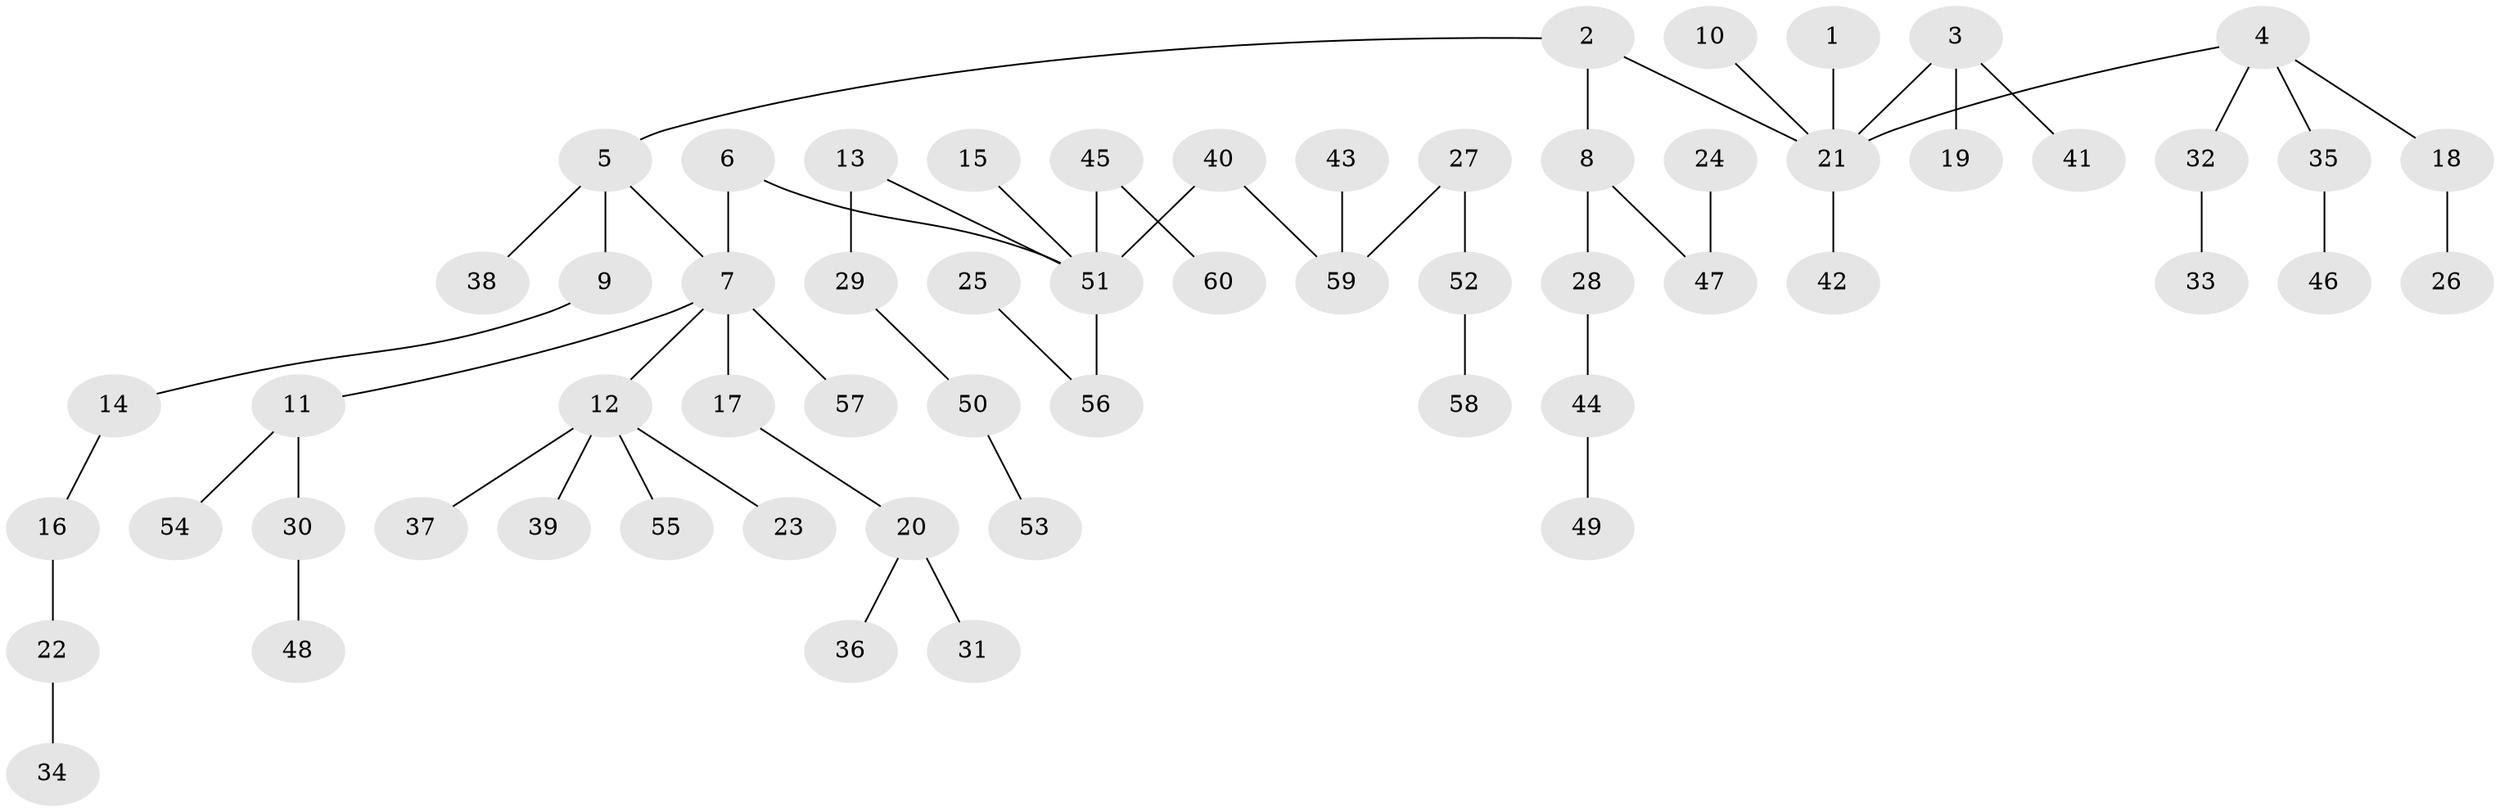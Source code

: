 // original degree distribution, {1: 0.4823529411764706, 7: 0.03529411764705882, 3: 0.15294117647058825, 4: 0.047058823529411764, 2: 0.27058823529411763, 5: 0.011764705882352941}
// Generated by graph-tools (version 1.1) at 2025/37/03/04/25 23:37:29]
// undirected, 60 vertices, 59 edges
graph export_dot {
  node [color=gray90,style=filled];
  1;
  2;
  3;
  4;
  5;
  6;
  7;
  8;
  9;
  10;
  11;
  12;
  13;
  14;
  15;
  16;
  17;
  18;
  19;
  20;
  21;
  22;
  23;
  24;
  25;
  26;
  27;
  28;
  29;
  30;
  31;
  32;
  33;
  34;
  35;
  36;
  37;
  38;
  39;
  40;
  41;
  42;
  43;
  44;
  45;
  46;
  47;
  48;
  49;
  50;
  51;
  52;
  53;
  54;
  55;
  56;
  57;
  58;
  59;
  60;
  1 -- 21 [weight=1.0];
  2 -- 5 [weight=1.0];
  2 -- 8 [weight=1.0];
  2 -- 21 [weight=1.0];
  3 -- 19 [weight=1.0];
  3 -- 21 [weight=1.0];
  3 -- 41 [weight=1.0];
  4 -- 18 [weight=1.0];
  4 -- 21 [weight=1.0];
  4 -- 32 [weight=1.0];
  4 -- 35 [weight=1.0];
  5 -- 7 [weight=1.0];
  5 -- 9 [weight=1.0];
  5 -- 38 [weight=1.0];
  6 -- 7 [weight=1.0];
  6 -- 51 [weight=1.0];
  7 -- 11 [weight=1.0];
  7 -- 12 [weight=1.0];
  7 -- 17 [weight=1.0];
  7 -- 57 [weight=1.0];
  8 -- 28 [weight=1.0];
  8 -- 47 [weight=1.0];
  9 -- 14 [weight=1.0];
  10 -- 21 [weight=1.0];
  11 -- 30 [weight=1.0];
  11 -- 54 [weight=1.0];
  12 -- 23 [weight=1.0];
  12 -- 37 [weight=1.0];
  12 -- 39 [weight=1.0];
  12 -- 55 [weight=1.0];
  13 -- 29 [weight=1.0];
  13 -- 51 [weight=1.0];
  14 -- 16 [weight=1.0];
  15 -- 51 [weight=1.0];
  16 -- 22 [weight=1.0];
  17 -- 20 [weight=1.0];
  18 -- 26 [weight=1.0];
  20 -- 31 [weight=1.0];
  20 -- 36 [weight=1.0];
  21 -- 42 [weight=1.0];
  22 -- 34 [weight=1.0];
  24 -- 47 [weight=1.0];
  25 -- 56 [weight=1.0];
  27 -- 52 [weight=1.0];
  27 -- 59 [weight=1.0];
  28 -- 44 [weight=1.0];
  29 -- 50 [weight=1.0];
  30 -- 48 [weight=1.0];
  32 -- 33 [weight=1.0];
  35 -- 46 [weight=1.0];
  40 -- 51 [weight=1.0];
  40 -- 59 [weight=1.0];
  43 -- 59 [weight=1.0];
  44 -- 49 [weight=1.0];
  45 -- 51 [weight=1.0];
  45 -- 60 [weight=1.0];
  50 -- 53 [weight=1.0];
  51 -- 56 [weight=1.0];
  52 -- 58 [weight=1.0];
}
